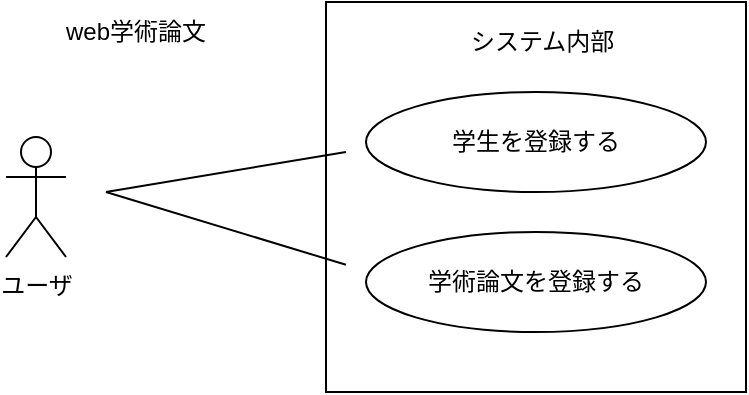 <mxfile version="28.2.1">
  <diagram id="ua9ZdfOcBCjsb__uROE_" name="ページ1">
    <mxGraphModel dx="819" dy="534" grid="1" gridSize="10" guides="1" tooltips="1" connect="1" arrows="1" fold="1" page="1" pageScale="1" pageWidth="827" pageHeight="1169" math="0" shadow="0">
      <root>
        <mxCell id="0" />
        <mxCell id="1" parent="0" />
        <mxCell id="amhhyaVPKtDlaMvMmhRL-2" value="ユーザ" style="shape=umlActor;verticalLabelPosition=bottom;verticalAlign=top;html=1;outlineConnect=0;" vertex="1" parent="1">
          <mxGeometry x="190" y="162.5" width="30" height="60" as="geometry" />
        </mxCell>
        <mxCell id="amhhyaVPKtDlaMvMmhRL-3" value="" style="rounded=0;whiteSpace=wrap;html=1;" vertex="1" parent="1">
          <mxGeometry x="350" y="95" width="210" height="195" as="geometry" />
        </mxCell>
        <mxCell id="amhhyaVPKtDlaMvMmhRL-5" value="&lt;span style=&quot;white-space: pre;&quot;&gt;&#x9;&lt;/span&gt;システム内部" style="text;html=1;align=center;verticalAlign=middle;whiteSpace=wrap;rounded=0;" vertex="1" parent="1">
          <mxGeometry x="390" y="100" width="110" height="30" as="geometry" />
        </mxCell>
        <mxCell id="amhhyaVPKtDlaMvMmhRL-10" value="学生を登録する" style="ellipse;whiteSpace=wrap;html=1;" vertex="1" parent="1">
          <mxGeometry x="370" y="140" width="170" height="50" as="geometry" />
        </mxCell>
        <mxCell id="amhhyaVPKtDlaMvMmhRL-11" value="学術論文を登録する" style="ellipse;whiteSpace=wrap;html=1;" vertex="1" parent="1">
          <mxGeometry x="370" y="210" width="170" height="50" as="geometry" />
        </mxCell>
        <mxCell id="amhhyaVPKtDlaMvMmhRL-12" value="" style="endArrow=none;html=1;rounded=0;" edge="1" parent="1">
          <mxGeometry width="50" height="50" relative="1" as="geometry">
            <mxPoint x="240" y="190" as="sourcePoint" />
            <mxPoint x="360" y="226.395" as="targetPoint" />
          </mxGeometry>
        </mxCell>
        <mxCell id="amhhyaVPKtDlaMvMmhRL-13" value="" style="endArrow=none;html=1;rounded=0;" edge="1" parent="1">
          <mxGeometry width="50" height="50" relative="1" as="geometry">
            <mxPoint x="240" y="190" as="sourcePoint" />
            <mxPoint x="360" y="170" as="targetPoint" />
          </mxGeometry>
        </mxCell>
        <mxCell id="amhhyaVPKtDlaMvMmhRL-14" value="web学術論文" style="text;html=1;align=center;verticalAlign=middle;whiteSpace=wrap;rounded=0;" vertex="1" parent="1">
          <mxGeometry x="200" y="95" width="110" height="30" as="geometry" />
        </mxCell>
      </root>
    </mxGraphModel>
  </diagram>
</mxfile>
